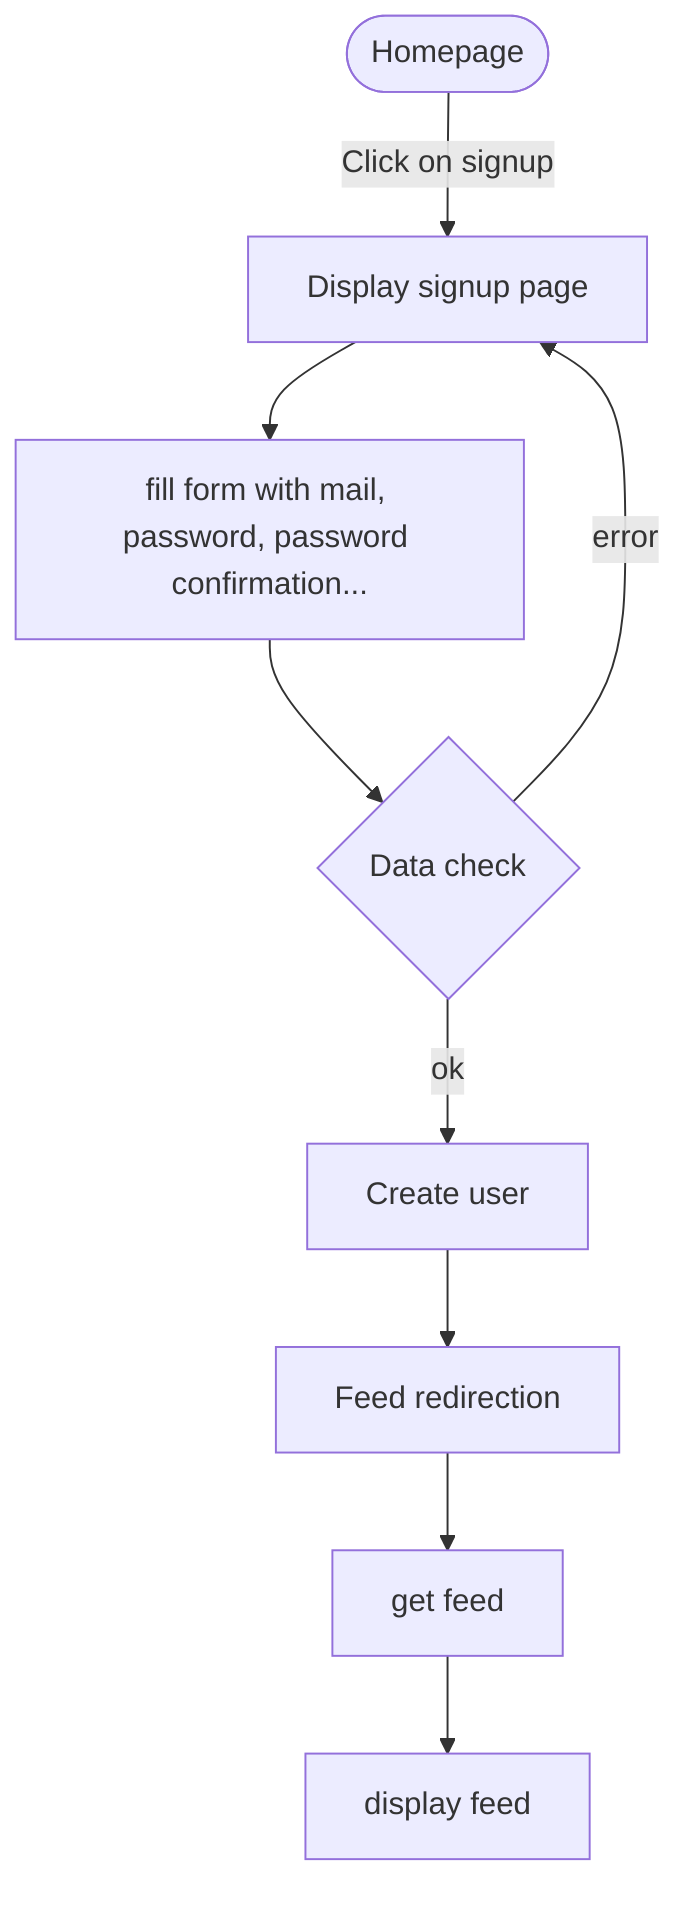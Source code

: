 flowchart TD
    start([Homepage]) --Click on signup --> subscribePage[Display signup page]
    subscribePage -->fillForm[fill form with mail, password, password confirmation...]
    fillForm-->dataValidation{Data check}
    dataValidation--> |error| subscribePage
    dataValidation--> |ok| creatUser[Create user]
    creatUser-->redirectFeed[Feed redirection]
    redirectFeed-->fetchPosts[get feed]
    fetchPosts-->displayFeed[display feed]
